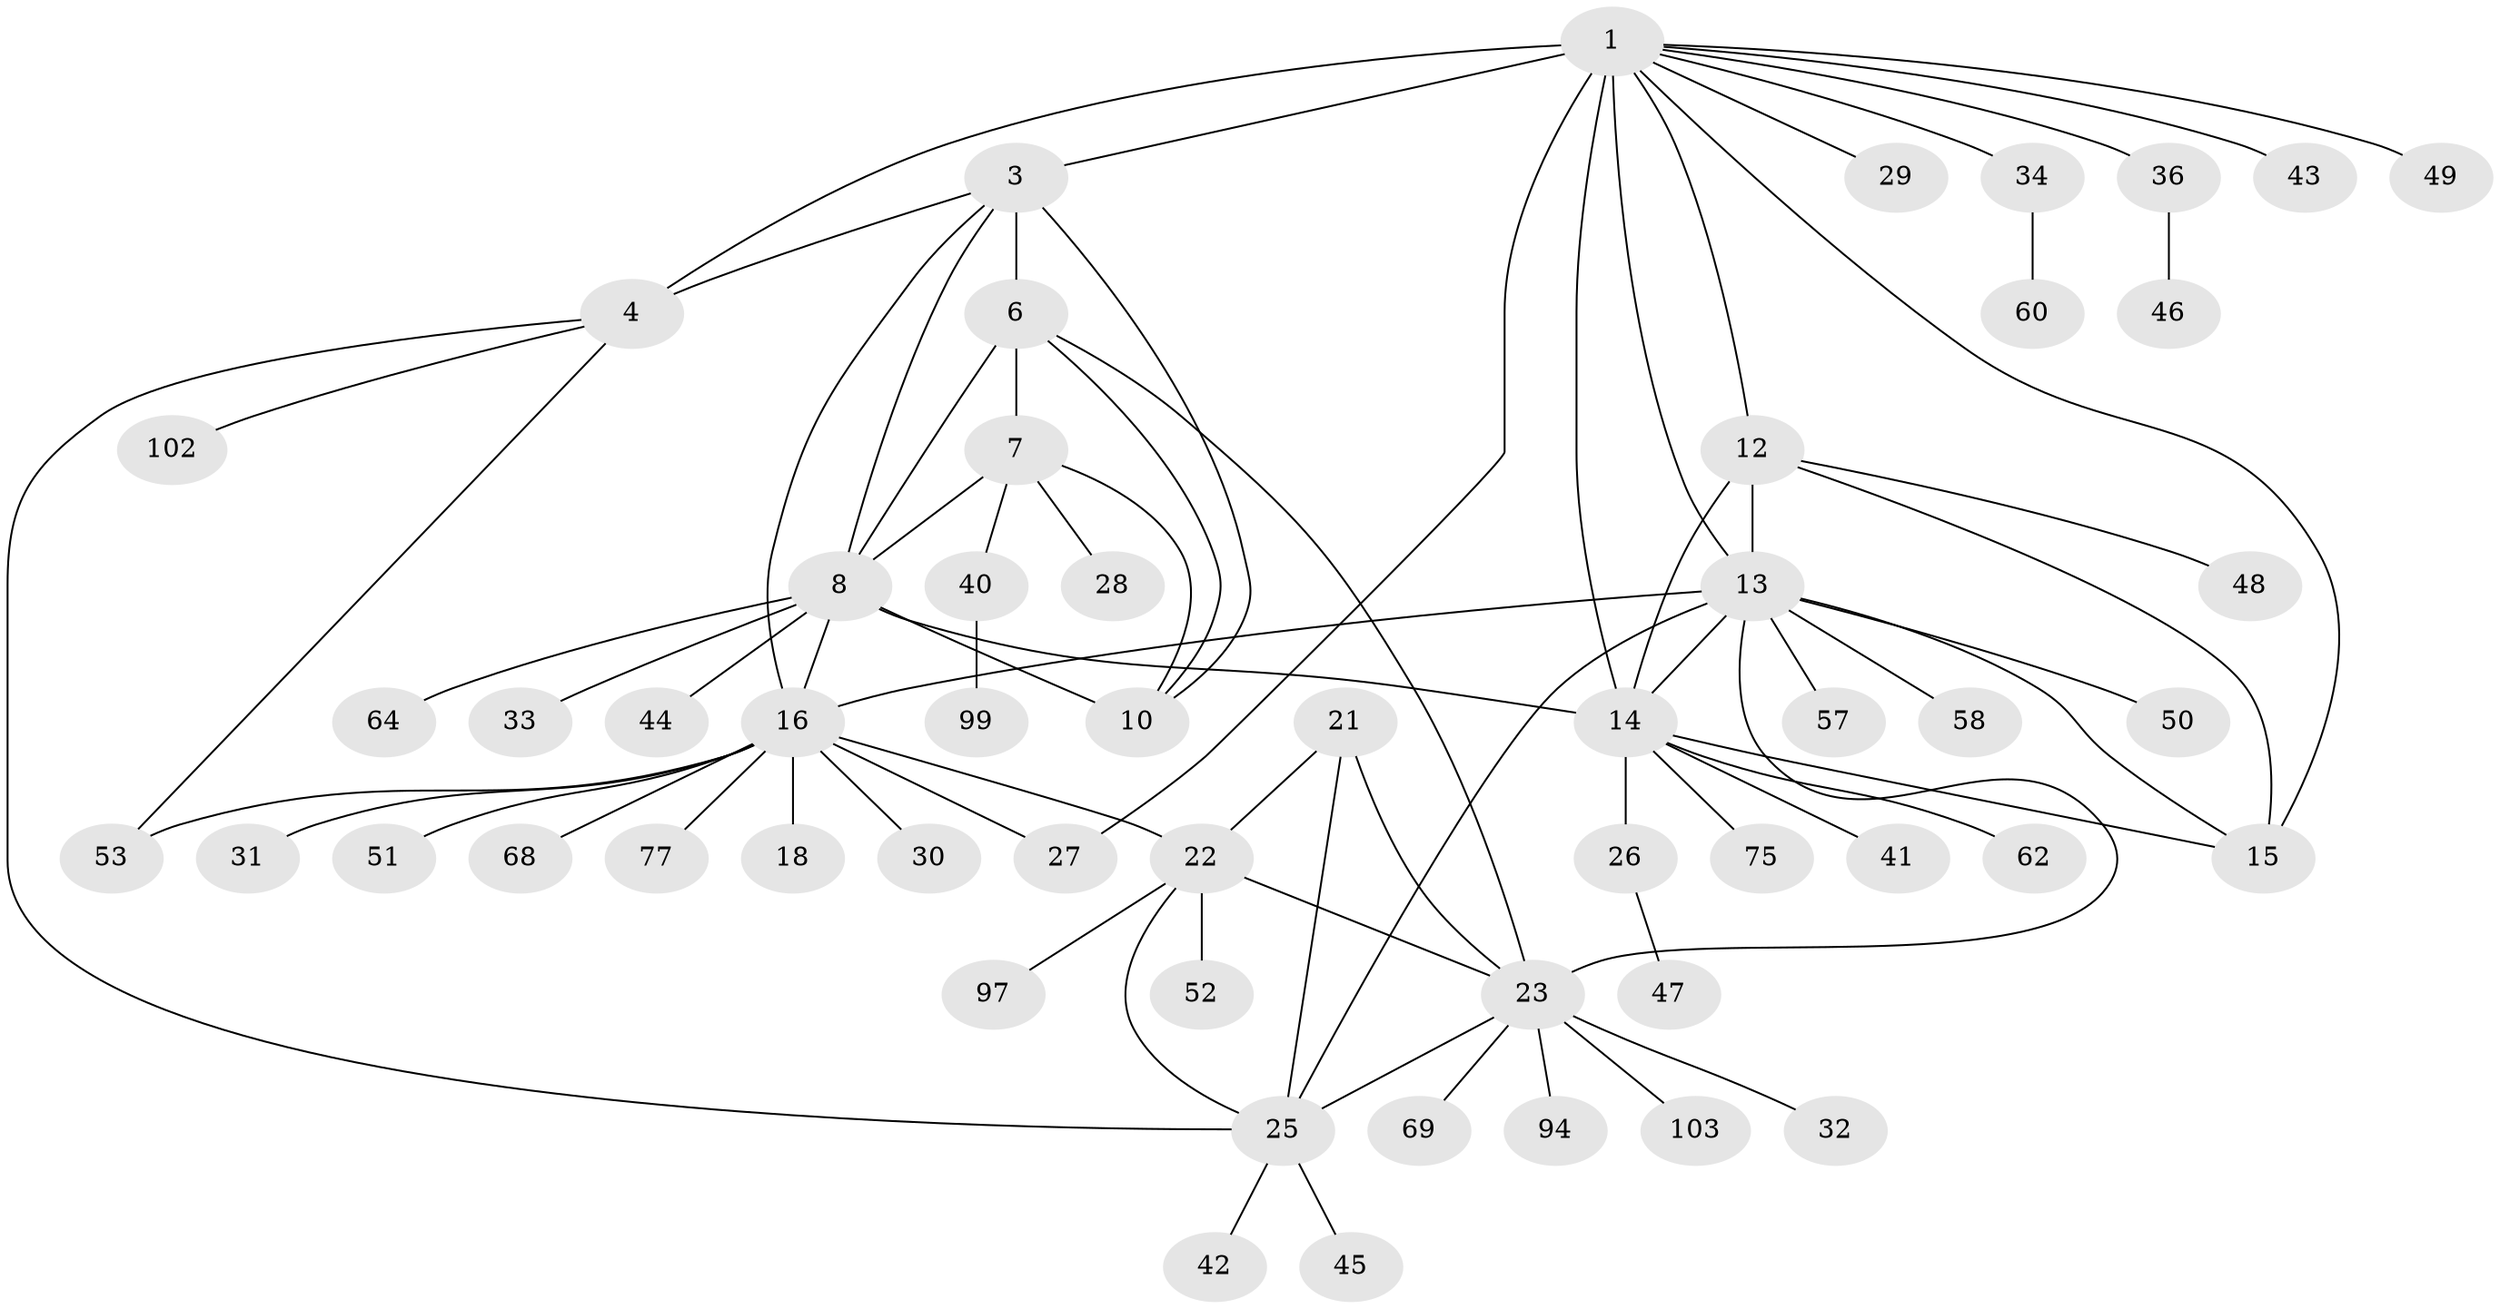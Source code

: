 // original degree distribution, {7: 0.04504504504504504, 6: 0.036036036036036036, 9: 0.02702702702702703, 8: 0.036036036036036036, 13: 0.018018018018018018, 11: 0.009009009009009009, 5: 0.02702702702702703, 10: 0.018018018018018018, 4: 0.018018018018018018, 2: 0.13513513513513514, 1: 0.6036036036036037, 3: 0.02702702702702703}
// Generated by graph-tools (version 1.1) at 2025/15/03/09/25 04:15:55]
// undirected, 55 vertices, 78 edges
graph export_dot {
graph [start="1"]
  node [color=gray90,style=filled];
  1 [super="+2+74+98"];
  3;
  4;
  6 [super="+105+71"];
  7;
  8 [super="+9+63+37"];
  10 [super="+59+70+87+73+85+104"];
  12;
  13 [super="+56+81+107"];
  14;
  15 [super="+109"];
  16 [super="+17+19+54"];
  18 [super="+86+92"];
  21 [super="+24+89"];
  22 [super="+55"];
  23;
  25 [super="+39+35+84"];
  26;
  27;
  28;
  29;
  30;
  31;
  32 [super="+61"];
  33;
  34 [super="+38"];
  36 [super="+65+82"];
  40;
  41;
  42;
  43 [super="+111"];
  44;
  45;
  46;
  47 [super="+80"];
  48 [super="+108"];
  49;
  50;
  51;
  52;
  53;
  57;
  58;
  60 [super="+79"];
  62 [super="+95"];
  64;
  68;
  69;
  75;
  77;
  94;
  97;
  99 [super="+110"];
  102;
  103;
  1 -- 3 [weight=3];
  1 -- 4 [weight=3];
  1 -- 27;
  1 -- 34;
  1 -- 36;
  1 -- 43;
  1 -- 12;
  1 -- 13;
  1 -- 14;
  1 -- 15;
  1 -- 49;
  1 -- 29;
  3 -- 4;
  3 -- 10;
  3 -- 6;
  3 -- 8 [weight=2];
  3 -- 16;
  4 -- 25;
  4 -- 53;
  4 -- 102;
  6 -- 7;
  6 -- 8 [weight=2];
  6 -- 10;
  6 -- 23;
  7 -- 8 [weight=2];
  7 -- 10;
  7 -- 28;
  7 -- 40;
  8 -- 10 [weight=2];
  8 -- 64;
  8 -- 33;
  8 -- 44;
  8 -- 14;
  8 -- 16;
  12 -- 13;
  12 -- 14;
  12 -- 15;
  12 -- 48;
  13 -- 14;
  13 -- 15;
  13 -- 23;
  13 -- 50;
  13 -- 57;
  13 -- 58;
  13 -- 16;
  13 -- 25;
  14 -- 15;
  14 -- 26;
  14 -- 41;
  14 -- 62;
  14 -- 75;
  16 -- 18 [weight=4];
  16 -- 22;
  16 -- 31;
  16 -- 68;
  16 -- 77;
  16 -- 51;
  16 -- 53;
  16 -- 30;
  16 -- 27;
  21 -- 22 [weight=2];
  21 -- 23 [weight=2];
  21 -- 25 [weight=2];
  22 -- 23;
  22 -- 25;
  22 -- 52;
  22 -- 97;
  23 -- 25;
  23 -- 32;
  23 -- 69;
  23 -- 94;
  23 -- 103;
  25 -- 42;
  25 -- 45;
  26 -- 47;
  34 -- 60;
  36 -- 46;
  40 -- 99;
}
